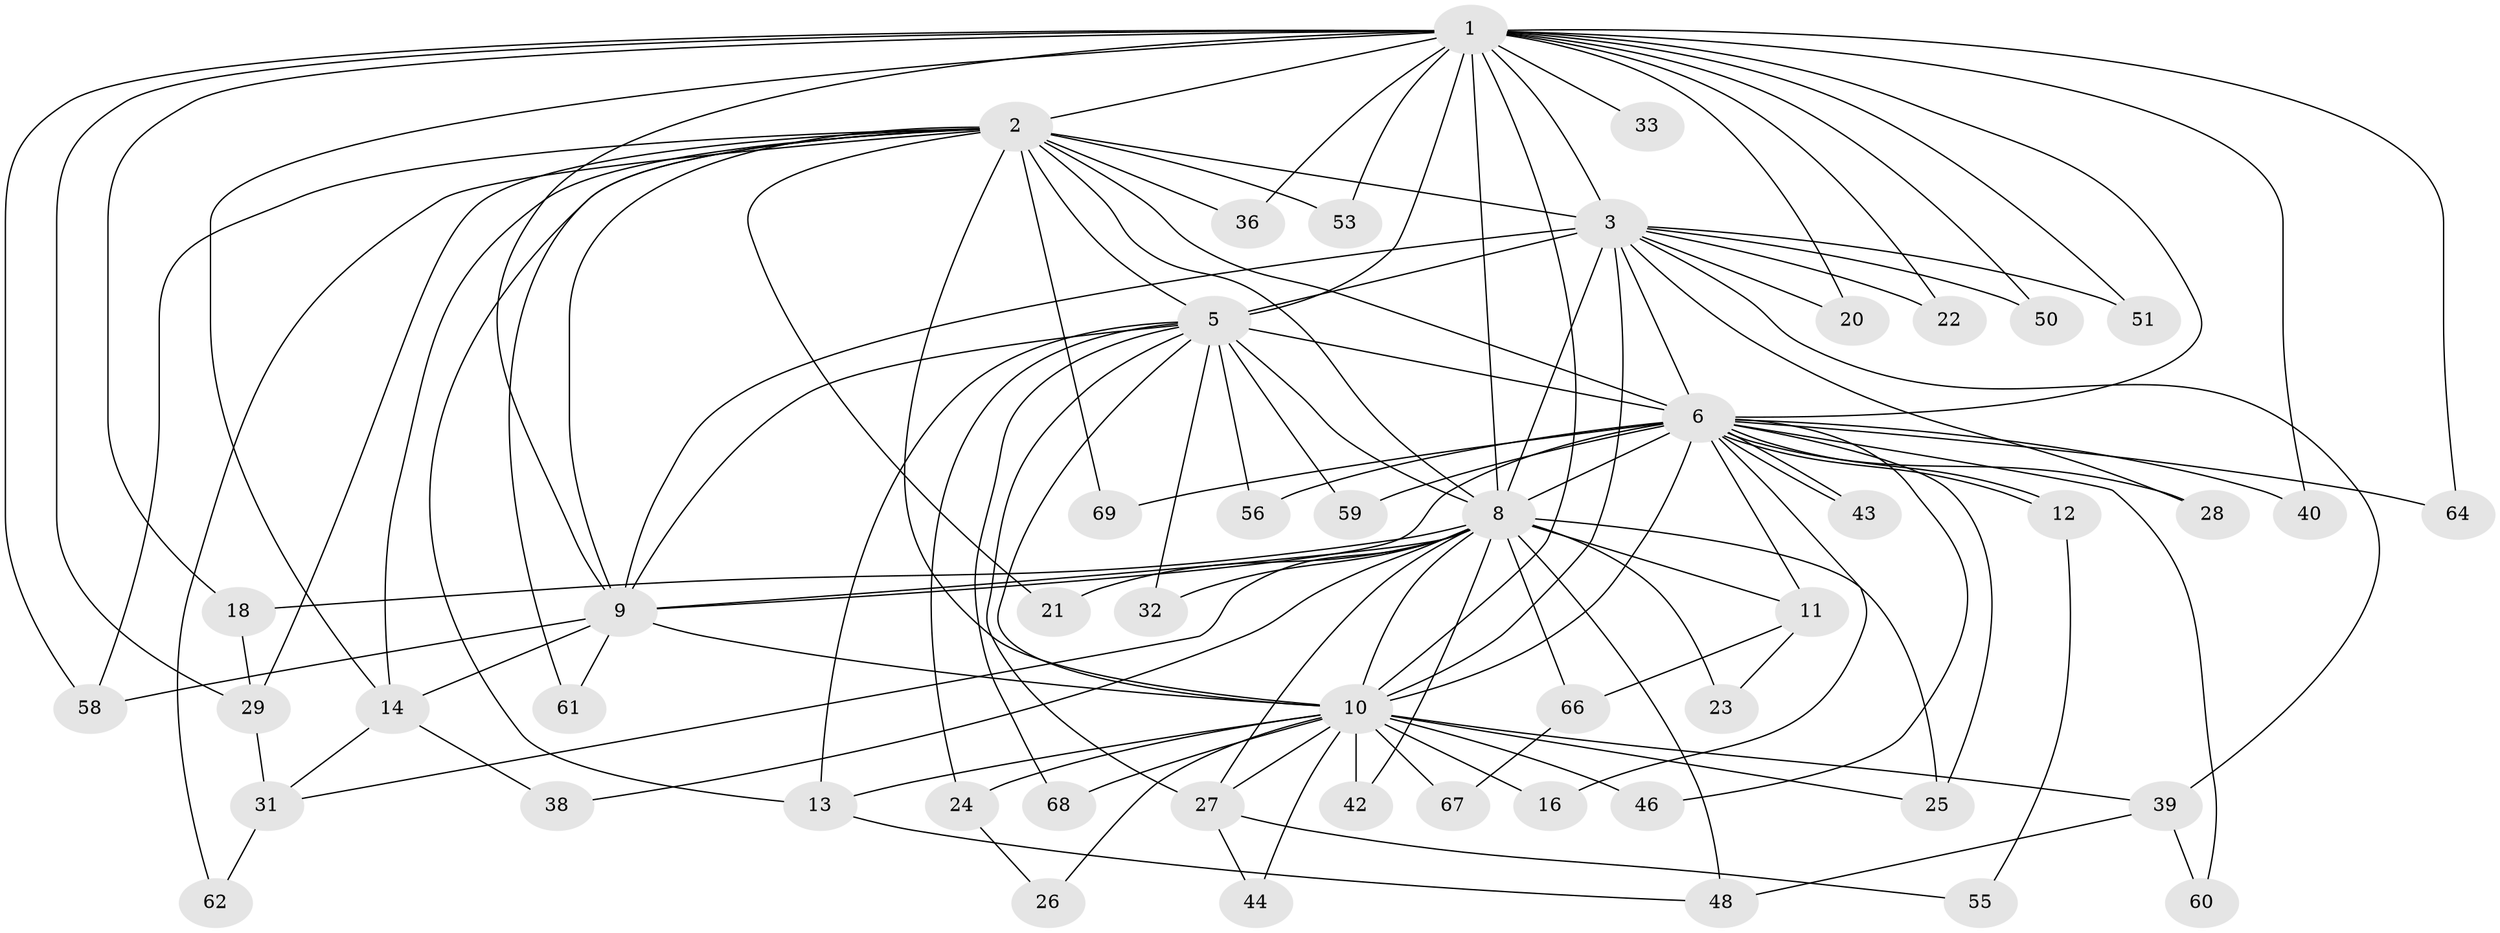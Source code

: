 // Generated by graph-tools (version 1.1) at 2025/51/02/27/25 19:51:43]
// undirected, 51 vertices, 121 edges
graph export_dot {
graph [start="1"]
  node [color=gray90,style=filled];
  1 [super="+4"];
  2 [super="+34"];
  3 [super="+30"];
  5 [super="+7"];
  6 [super="+35"];
  8 [super="+19"];
  9 [super="+17"];
  10 [super="+54"];
  11 [super="+45"];
  12;
  13 [super="+57"];
  14 [super="+15"];
  16;
  18;
  20;
  21;
  22;
  23 [super="+47"];
  24;
  25 [super="+41"];
  26;
  27 [super="+37"];
  28;
  29 [super="+63"];
  31 [super="+52"];
  32;
  33;
  36;
  38;
  39;
  40;
  42;
  43;
  44;
  46;
  48 [super="+49"];
  50;
  51;
  53;
  55;
  56;
  58 [super="+65"];
  59;
  60;
  61;
  62;
  64;
  66;
  67;
  68;
  69;
  1 -- 2 [weight=2];
  1 -- 3 [weight=2];
  1 -- 5 [weight=4];
  1 -- 6 [weight=2];
  1 -- 8 [weight=2];
  1 -- 9 [weight=2];
  1 -- 10 [weight=2];
  1 -- 33 [weight=2];
  1 -- 40;
  1 -- 51;
  1 -- 64;
  1 -- 14;
  1 -- 18;
  1 -- 20;
  1 -- 22;
  1 -- 36;
  1 -- 50;
  1 -- 53;
  1 -- 29;
  1 -- 58;
  2 -- 3;
  2 -- 5 [weight=2];
  2 -- 6 [weight=2];
  2 -- 8;
  2 -- 9;
  2 -- 10;
  2 -- 13;
  2 -- 14;
  2 -- 21;
  2 -- 29;
  2 -- 36;
  2 -- 53;
  2 -- 58;
  2 -- 61;
  2 -- 69;
  2 -- 62;
  3 -- 5 [weight=2];
  3 -- 6;
  3 -- 8;
  3 -- 9 [weight=2];
  3 -- 10;
  3 -- 20;
  3 -- 22;
  3 -- 28;
  3 -- 39;
  3 -- 50;
  3 -- 51;
  5 -- 6 [weight=2];
  5 -- 8 [weight=2];
  5 -- 9 [weight=2];
  5 -- 10 [weight=2];
  5 -- 24;
  5 -- 27;
  5 -- 32;
  5 -- 56;
  5 -- 68;
  5 -- 59;
  5 -- 13;
  6 -- 8 [weight=2];
  6 -- 9;
  6 -- 10;
  6 -- 11;
  6 -- 12;
  6 -- 12;
  6 -- 16;
  6 -- 25;
  6 -- 28;
  6 -- 40;
  6 -- 43;
  6 -- 43;
  6 -- 46;
  6 -- 56;
  6 -- 59;
  6 -- 60;
  6 -- 64;
  6 -- 69;
  8 -- 9;
  8 -- 10;
  8 -- 11 [weight=2];
  8 -- 18 [weight=2];
  8 -- 21;
  8 -- 31;
  8 -- 32;
  8 -- 38;
  8 -- 42;
  8 -- 48;
  8 -- 25;
  8 -- 66;
  8 -- 23 [weight=2];
  8 -- 27;
  9 -- 10;
  9 -- 58;
  9 -- 61;
  9 -- 14;
  10 -- 13;
  10 -- 16 [weight=2];
  10 -- 24;
  10 -- 25;
  10 -- 26;
  10 -- 27;
  10 -- 39;
  10 -- 42;
  10 -- 44;
  10 -- 46;
  10 -- 67;
  10 -- 68;
  11 -- 23;
  11 -- 66;
  12 -- 55;
  13 -- 48;
  14 -- 31;
  14 -- 38;
  18 -- 29;
  24 -- 26;
  27 -- 55;
  27 -- 44;
  29 -- 31;
  31 -- 62;
  39 -- 48;
  39 -- 60;
  66 -- 67;
}
